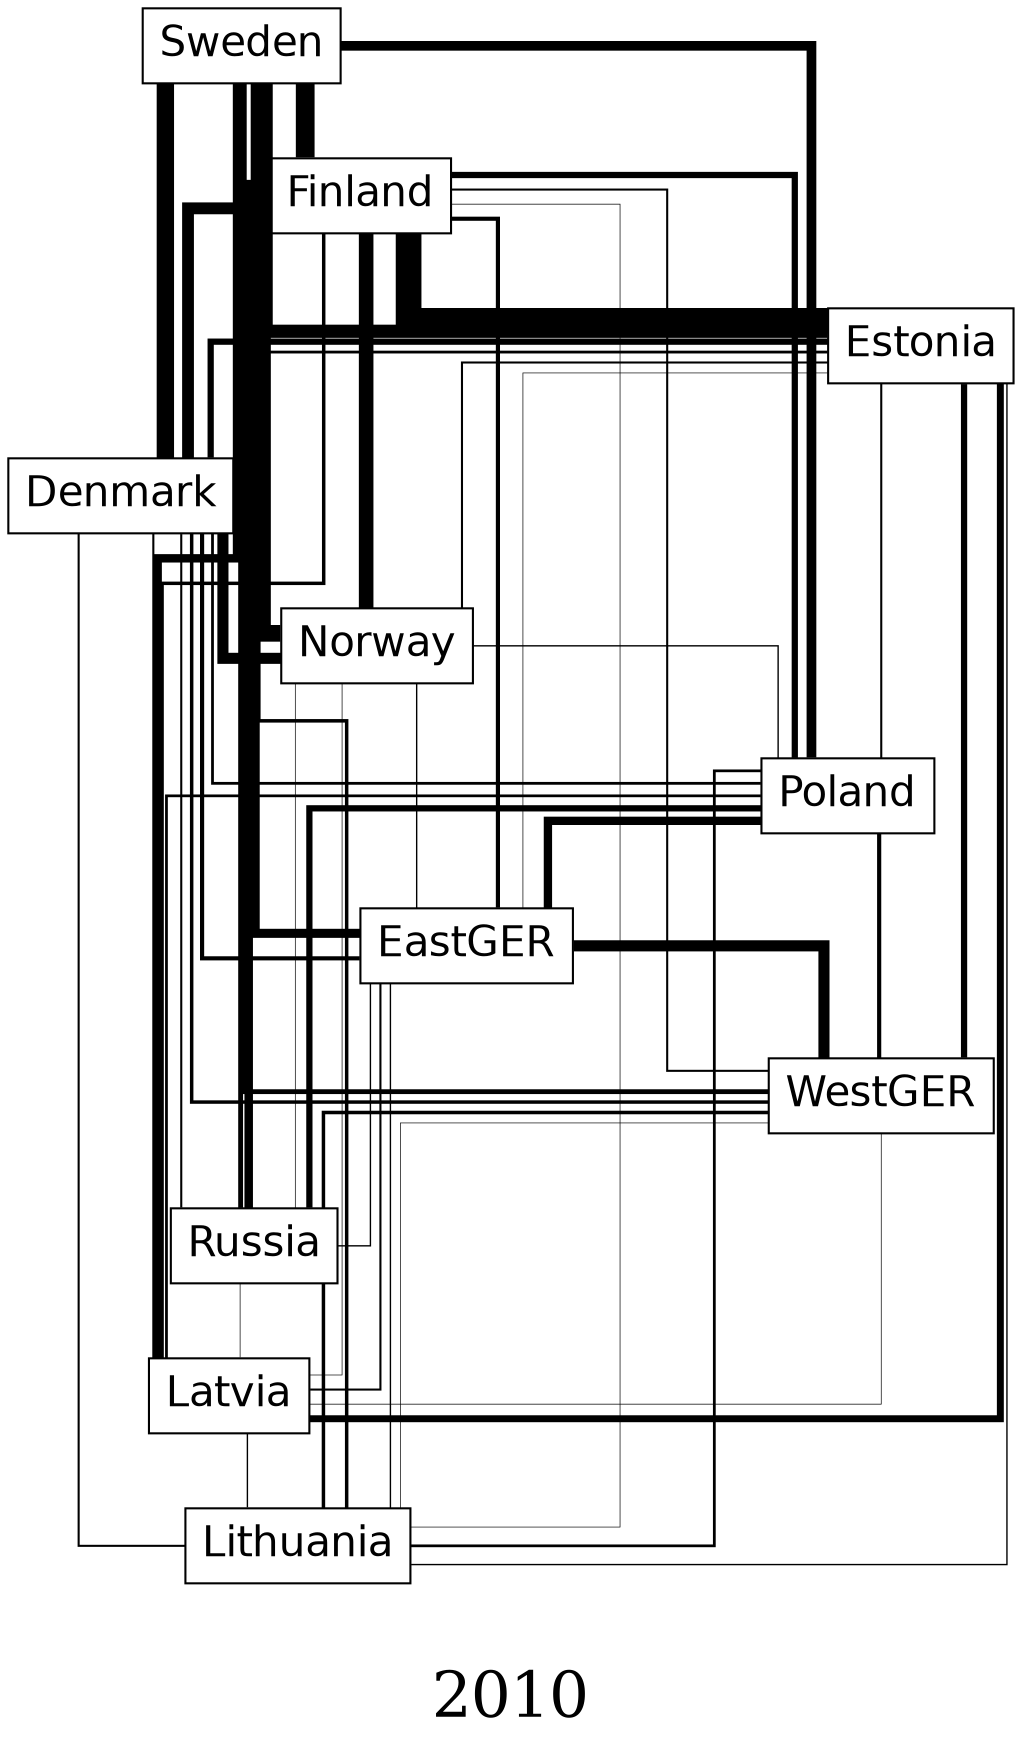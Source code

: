 
graph boxes_and_circles {
graph [labelloc="b",label="
2010
",fontsize=30,splines=ortho,overlap = true]
node [shape = box,fontname = Helvetica,fontsize=20]
Finland Russia Sweden Norway Denmark EastGER WestGER Poland Estonia Latvia

Sweden -- Denmark [dir=none, penwidth=8.333]
Sweden -- EastGER [dir=none, penwidth=4.333]
Sweden -- Estonia [dir=none, penwidth=6.333]
Sweden -- Finland [dir=none, penwidth=9]
Sweden -- Latvia [dir=none, penwidth=4]
Sweden -- Lithuania [dir=none, penwidth=1.667]
Sweden -- Norway [dir=none, penwidth=8]
Sweden -- Poland [dir=none, penwidth=4.667]
Sweden -- Russia [dir=none, penwidth=2.333]
Sweden -- WestGER [dir=none, penwidth=2.333]
Finland -- Denmark [dir=none, penwidth=5.667]
Finland -- EastGER [dir=none, penwidth=2]
Finland -- Estonia [dir=none, penwidth=12.333]
Finland -- Latvia [dir=none, penwidth=1.667]
Finland -- Lithuania [dir=none, penwidth=0.333]
Finland -- Norway [dir=none, penwidth=7]
Finland -- Poland [dir=none, penwidth=3]
Finland -- Russia [dir=none, penwidth=3.333]
Finland -- WestGER [dir=none, penwidth=1]
Estonia -- Denmark [dir=none, penwidth=3]
Estonia -- EastGER [dir=none, penwidth=0.333]
Estonia -- Latvia [dir=none, penwidth=3.333]
Estonia -- Lithuania [dir=none, penwidth=0.667]
Estonia -- Norway [dir=none, penwidth=1]
Estonia -- Poland [dir=none, penwidth=1]
Estonia -- Russia [dir=none, penwidth=1.333]
Estonia -- WestGER [dir=none, penwidth=3]
Denmark -- EastGER [dir=none, penwidth=2]
Denmark -- Latvia [dir=none, penwidth=1]
Denmark -- Lithuania [dir=none, penwidth=1]
Denmark -- Norway [dir=none, penwidth=5.333]
Denmark -- Poland [dir=none, penwidth=1.333]
Denmark -- Russia [dir=none, penwidth=1]
Denmark -- WestGER [dir=none, penwidth=1.667]
Norway -- EastGER [dir=none, penwidth=0.667]
Norway -- Latvia [dir=none, penwidth=0.333]
Norway -- Poland [dir=none, penwidth=0.667]
Norway -- Russia [dir=none, penwidth=0.333]
Norway -- WestGER [dir=none, penwidth=0]
Norway -- Lithuania [dir=none, penwidth=0]
Poland -- EastGER [dir=none, penwidth=4]
Poland -- Latvia [dir=none, penwidth=1.333]
Poland -- Lithuania [dir=none, penwidth=1.333]
Poland -- Russia [dir=none, penwidth=3]
Poland -- WestGER [dir=none, penwidth=2]
EastGER -- Latvia [dir=none, penwidth=1]
EastGER -- Lithuania [dir=none, penwidth=0.667]
EastGER -- Russia [dir=none, penwidth=0.667]
EastGER -- WestGER [dir=none, penwidth=5.333]
WestGER -- Latvia [dir=none, penwidth=0.333]
WestGER -- Lithuania [dir=none, penwidth=0.333]
WestGER -- Russia [dir=none, penwidth=1.667]
Russia -- Latvia [dir=none, penwidth=0.333]
Russia -- Lithuania [dir=none, penwidth=1.667]
Latvia -- Lithuania [dir=none, penwidth=0.667]
}

